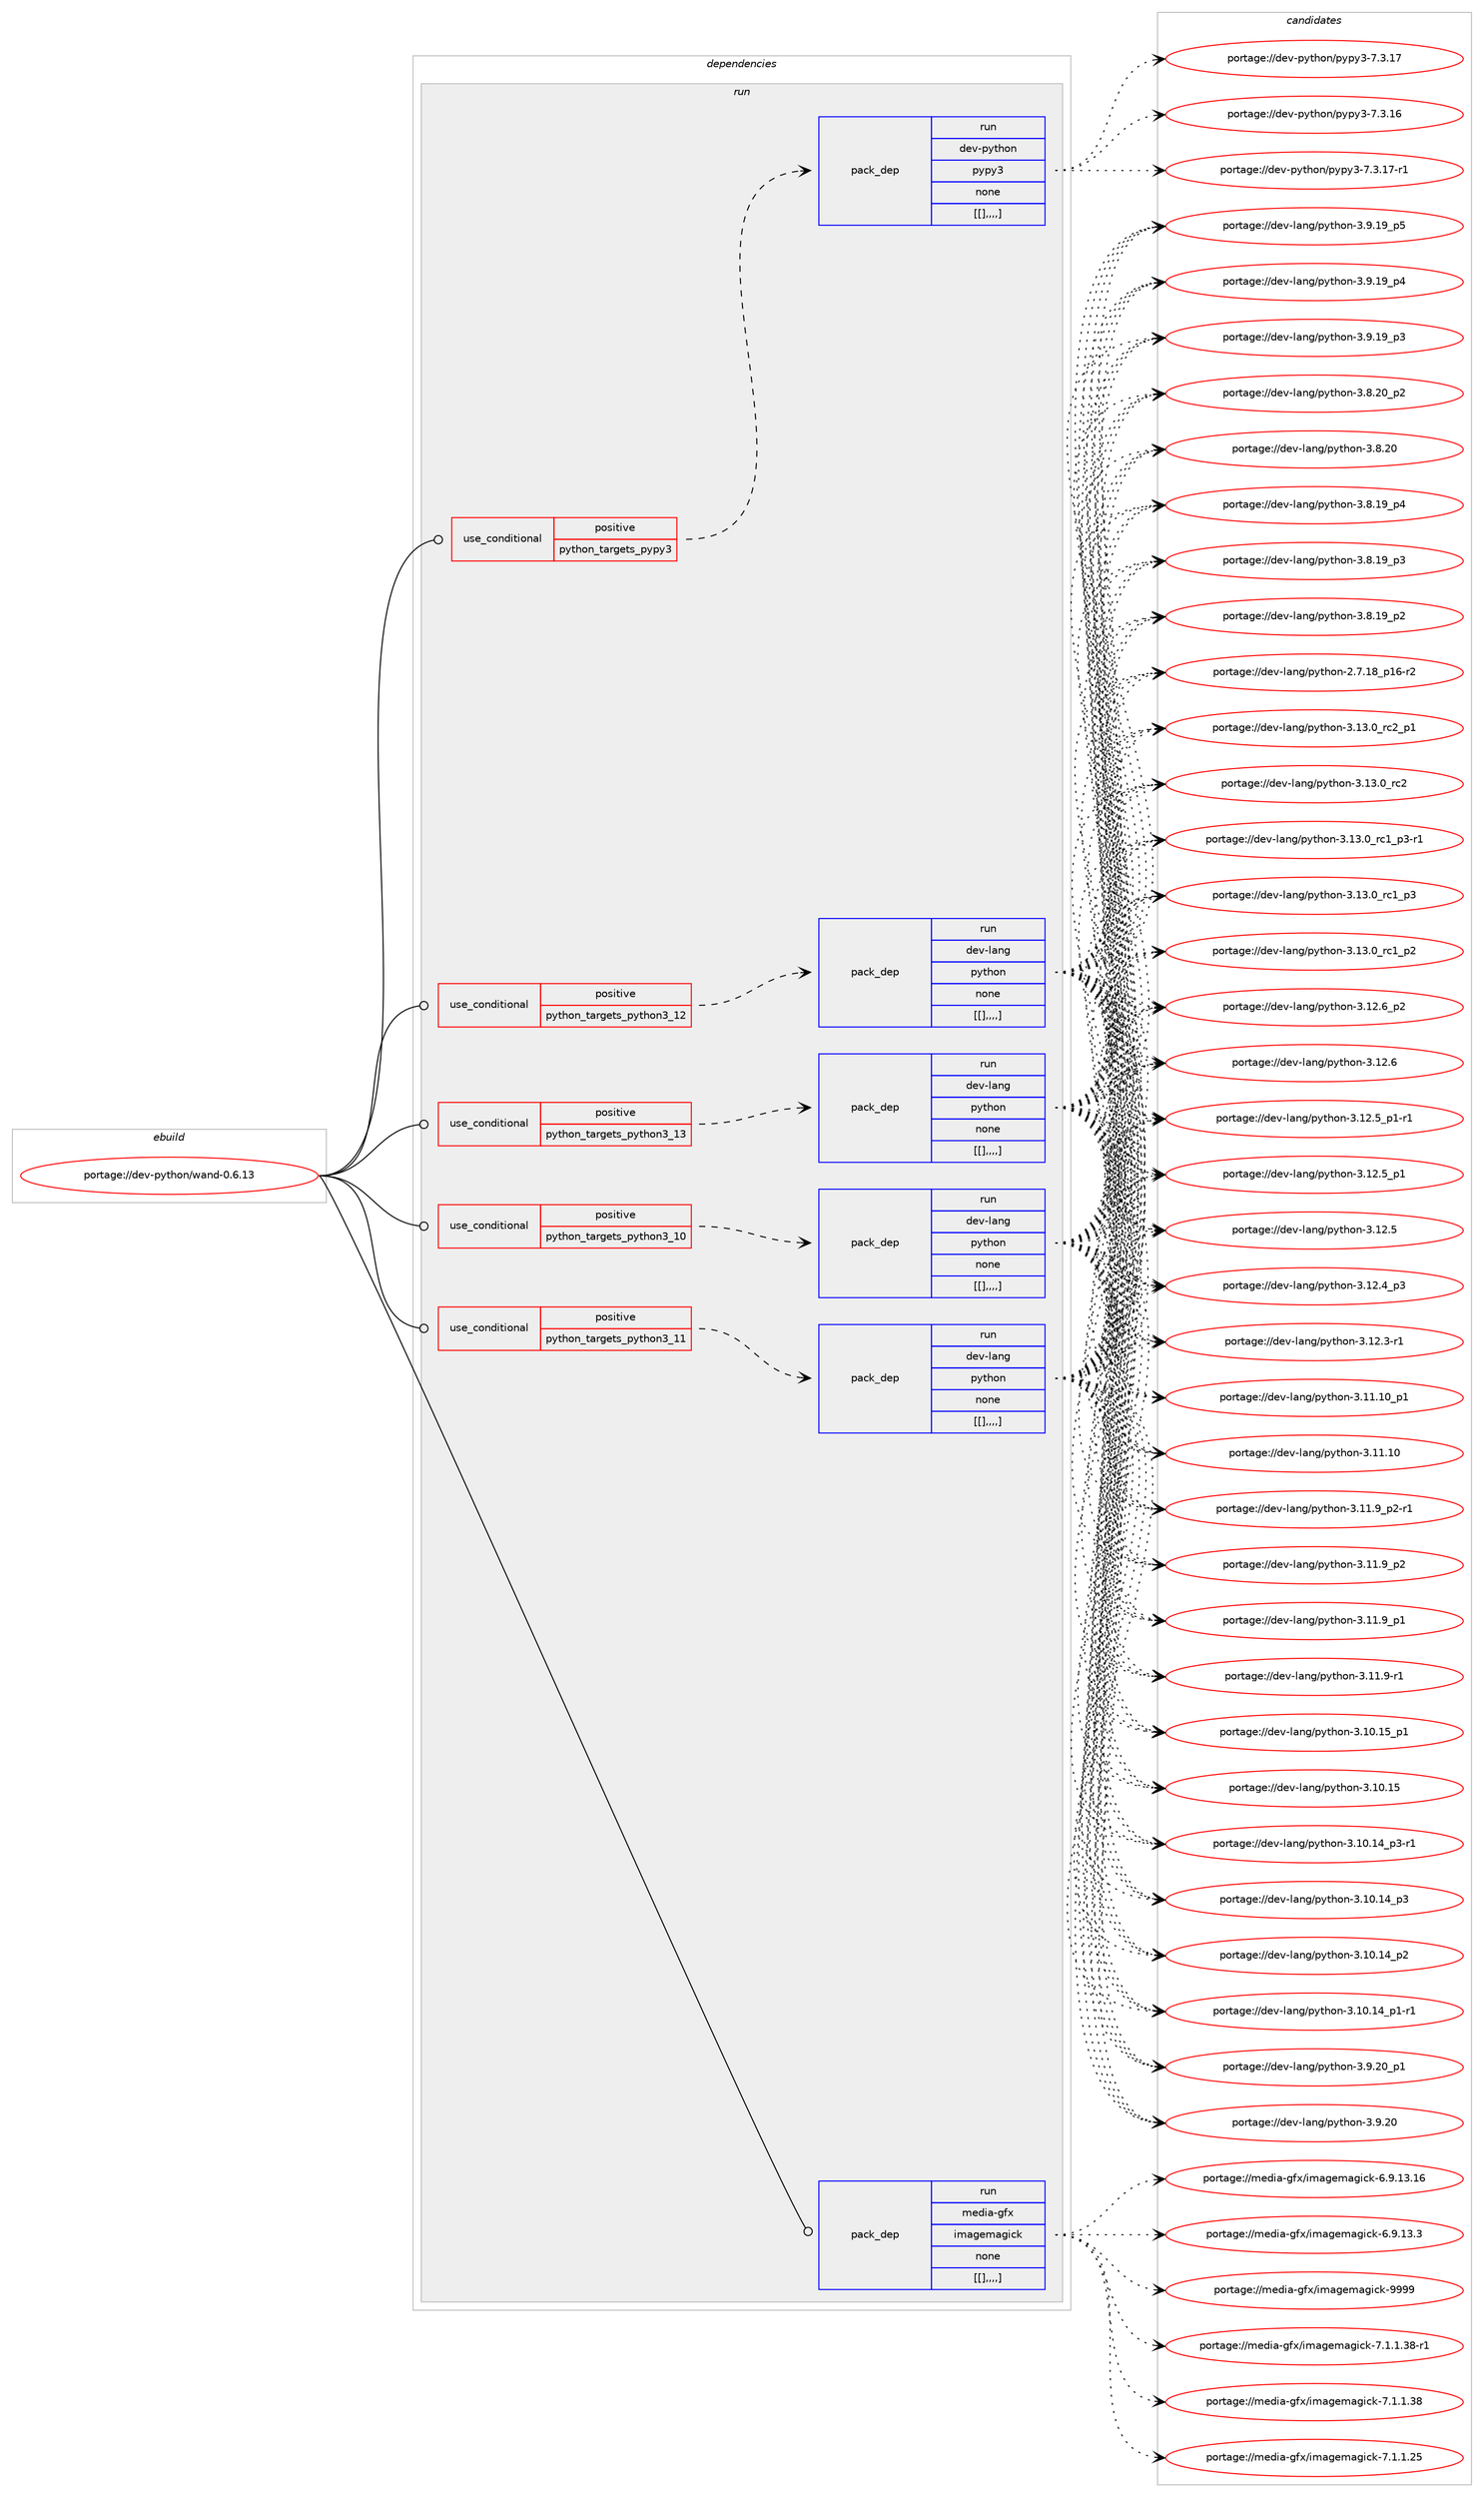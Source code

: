 digraph prolog {

# *************
# Graph options
# *************

newrank=true;
concentrate=true;
compound=true;
graph [rankdir=LR,fontname=Helvetica,fontsize=10,ranksep=1.5];#, ranksep=2.5, nodesep=0.2];
edge  [arrowhead=vee];
node  [fontname=Helvetica,fontsize=10];

# **********
# The ebuild
# **********

subgraph cluster_leftcol {
color=gray;
label=<<i>ebuild</i>>;
id [label="portage://dev-python/wand-0.6.13", color=red, width=4, href="../dev-python/wand-0.6.13.svg"];
}

# ****************
# The dependencies
# ****************

subgraph cluster_midcol {
color=gray;
label=<<i>dependencies</i>>;
subgraph cluster_compile {
fillcolor="#eeeeee";
style=filled;
label=<<i>compile</i>>;
}
subgraph cluster_compileandrun {
fillcolor="#eeeeee";
style=filled;
label=<<i>compile and run</i>>;
}
subgraph cluster_run {
fillcolor="#eeeeee";
style=filled;
label=<<i>run</i>>;
subgraph cond42840 {
dependency170573 [label=<<TABLE BORDER="0" CELLBORDER="1" CELLSPACING="0" CELLPADDING="4"><TR><TD ROWSPAN="3" CELLPADDING="10">use_conditional</TD></TR><TR><TD>positive</TD></TR><TR><TD>python_targets_pypy3</TD></TR></TABLE>>, shape=none, color=red];
subgraph pack126470 {
dependency170574 [label=<<TABLE BORDER="0" CELLBORDER="1" CELLSPACING="0" CELLPADDING="4" WIDTH="220"><TR><TD ROWSPAN="6" CELLPADDING="30">pack_dep</TD></TR><TR><TD WIDTH="110">run</TD></TR><TR><TD>dev-python</TD></TR><TR><TD>pypy3</TD></TR><TR><TD>none</TD></TR><TR><TD>[[],,,,]</TD></TR></TABLE>>, shape=none, color=blue];
}
dependency170573:e -> dependency170574:w [weight=20,style="dashed",arrowhead="vee"];
}
id:e -> dependency170573:w [weight=20,style="solid",arrowhead="odot"];
subgraph cond42841 {
dependency170575 [label=<<TABLE BORDER="0" CELLBORDER="1" CELLSPACING="0" CELLPADDING="4"><TR><TD ROWSPAN="3" CELLPADDING="10">use_conditional</TD></TR><TR><TD>positive</TD></TR><TR><TD>python_targets_python3_10</TD></TR></TABLE>>, shape=none, color=red];
subgraph pack126471 {
dependency170576 [label=<<TABLE BORDER="0" CELLBORDER="1" CELLSPACING="0" CELLPADDING="4" WIDTH="220"><TR><TD ROWSPAN="6" CELLPADDING="30">pack_dep</TD></TR><TR><TD WIDTH="110">run</TD></TR><TR><TD>dev-lang</TD></TR><TR><TD>python</TD></TR><TR><TD>none</TD></TR><TR><TD>[[],,,,]</TD></TR></TABLE>>, shape=none, color=blue];
}
dependency170575:e -> dependency170576:w [weight=20,style="dashed",arrowhead="vee"];
}
id:e -> dependency170575:w [weight=20,style="solid",arrowhead="odot"];
subgraph cond42842 {
dependency170577 [label=<<TABLE BORDER="0" CELLBORDER="1" CELLSPACING="0" CELLPADDING="4"><TR><TD ROWSPAN="3" CELLPADDING="10">use_conditional</TD></TR><TR><TD>positive</TD></TR><TR><TD>python_targets_python3_11</TD></TR></TABLE>>, shape=none, color=red];
subgraph pack126472 {
dependency170578 [label=<<TABLE BORDER="0" CELLBORDER="1" CELLSPACING="0" CELLPADDING="4" WIDTH="220"><TR><TD ROWSPAN="6" CELLPADDING="30">pack_dep</TD></TR><TR><TD WIDTH="110">run</TD></TR><TR><TD>dev-lang</TD></TR><TR><TD>python</TD></TR><TR><TD>none</TD></TR><TR><TD>[[],,,,]</TD></TR></TABLE>>, shape=none, color=blue];
}
dependency170577:e -> dependency170578:w [weight=20,style="dashed",arrowhead="vee"];
}
id:e -> dependency170577:w [weight=20,style="solid",arrowhead="odot"];
subgraph cond42843 {
dependency170579 [label=<<TABLE BORDER="0" CELLBORDER="1" CELLSPACING="0" CELLPADDING="4"><TR><TD ROWSPAN="3" CELLPADDING="10">use_conditional</TD></TR><TR><TD>positive</TD></TR><TR><TD>python_targets_python3_12</TD></TR></TABLE>>, shape=none, color=red];
subgraph pack126473 {
dependency170580 [label=<<TABLE BORDER="0" CELLBORDER="1" CELLSPACING="0" CELLPADDING="4" WIDTH="220"><TR><TD ROWSPAN="6" CELLPADDING="30">pack_dep</TD></TR><TR><TD WIDTH="110">run</TD></TR><TR><TD>dev-lang</TD></TR><TR><TD>python</TD></TR><TR><TD>none</TD></TR><TR><TD>[[],,,,]</TD></TR></TABLE>>, shape=none, color=blue];
}
dependency170579:e -> dependency170580:w [weight=20,style="dashed",arrowhead="vee"];
}
id:e -> dependency170579:w [weight=20,style="solid",arrowhead="odot"];
subgraph cond42844 {
dependency170581 [label=<<TABLE BORDER="0" CELLBORDER="1" CELLSPACING="0" CELLPADDING="4"><TR><TD ROWSPAN="3" CELLPADDING="10">use_conditional</TD></TR><TR><TD>positive</TD></TR><TR><TD>python_targets_python3_13</TD></TR></TABLE>>, shape=none, color=red];
subgraph pack126474 {
dependency170582 [label=<<TABLE BORDER="0" CELLBORDER="1" CELLSPACING="0" CELLPADDING="4" WIDTH="220"><TR><TD ROWSPAN="6" CELLPADDING="30">pack_dep</TD></TR><TR><TD WIDTH="110">run</TD></TR><TR><TD>dev-lang</TD></TR><TR><TD>python</TD></TR><TR><TD>none</TD></TR><TR><TD>[[],,,,]</TD></TR></TABLE>>, shape=none, color=blue];
}
dependency170581:e -> dependency170582:w [weight=20,style="dashed",arrowhead="vee"];
}
id:e -> dependency170581:w [weight=20,style="solid",arrowhead="odot"];
subgraph pack126475 {
dependency170583 [label=<<TABLE BORDER="0" CELLBORDER="1" CELLSPACING="0" CELLPADDING="4" WIDTH="220"><TR><TD ROWSPAN="6" CELLPADDING="30">pack_dep</TD></TR><TR><TD WIDTH="110">run</TD></TR><TR><TD>media-gfx</TD></TR><TR><TD>imagemagick</TD></TR><TR><TD>none</TD></TR><TR><TD>[[],,,,]</TD></TR></TABLE>>, shape=none, color=blue];
}
id:e -> dependency170583:w [weight=20,style="solid",arrowhead="odot"];
}
}

# **************
# The candidates
# **************

subgraph cluster_choices {
rank=same;
color=gray;
label=<<i>candidates</i>>;

subgraph choice126470 {
color=black;
nodesep=1;
choice100101118451121211161041111104711212111212151455546514649554511449 [label="portage://dev-python/pypy3-7.3.17-r1", color=red, width=4,href="../dev-python/pypy3-7.3.17-r1.svg"];
choice10010111845112121116104111110471121211121215145554651464955 [label="portage://dev-python/pypy3-7.3.17", color=red, width=4,href="../dev-python/pypy3-7.3.17.svg"];
choice10010111845112121116104111110471121211121215145554651464954 [label="portage://dev-python/pypy3-7.3.16", color=red, width=4,href="../dev-python/pypy3-7.3.16.svg"];
dependency170574:e -> choice100101118451121211161041111104711212111212151455546514649554511449:w [style=dotted,weight="100"];
dependency170574:e -> choice10010111845112121116104111110471121211121215145554651464955:w [style=dotted,weight="100"];
dependency170574:e -> choice10010111845112121116104111110471121211121215145554651464954:w [style=dotted,weight="100"];
}
subgraph choice126471 {
color=black;
nodesep=1;
choice100101118451089711010347112121116104111110455146495146489511499509511249 [label="portage://dev-lang/python-3.13.0_rc2_p1", color=red, width=4,href="../dev-lang/python-3.13.0_rc2_p1.svg"];
choice10010111845108971101034711212111610411111045514649514648951149950 [label="portage://dev-lang/python-3.13.0_rc2", color=red, width=4,href="../dev-lang/python-3.13.0_rc2.svg"];
choice1001011184510897110103471121211161041111104551464951464895114994995112514511449 [label="portage://dev-lang/python-3.13.0_rc1_p3-r1", color=red, width=4,href="../dev-lang/python-3.13.0_rc1_p3-r1.svg"];
choice100101118451089711010347112121116104111110455146495146489511499499511251 [label="portage://dev-lang/python-3.13.0_rc1_p3", color=red, width=4,href="../dev-lang/python-3.13.0_rc1_p3.svg"];
choice100101118451089711010347112121116104111110455146495146489511499499511250 [label="portage://dev-lang/python-3.13.0_rc1_p2", color=red, width=4,href="../dev-lang/python-3.13.0_rc1_p2.svg"];
choice100101118451089711010347112121116104111110455146495046549511250 [label="portage://dev-lang/python-3.12.6_p2", color=red, width=4,href="../dev-lang/python-3.12.6_p2.svg"];
choice10010111845108971101034711212111610411111045514649504654 [label="portage://dev-lang/python-3.12.6", color=red, width=4,href="../dev-lang/python-3.12.6.svg"];
choice1001011184510897110103471121211161041111104551464950465395112494511449 [label="portage://dev-lang/python-3.12.5_p1-r1", color=red, width=4,href="../dev-lang/python-3.12.5_p1-r1.svg"];
choice100101118451089711010347112121116104111110455146495046539511249 [label="portage://dev-lang/python-3.12.5_p1", color=red, width=4,href="../dev-lang/python-3.12.5_p1.svg"];
choice10010111845108971101034711212111610411111045514649504653 [label="portage://dev-lang/python-3.12.5", color=red, width=4,href="../dev-lang/python-3.12.5.svg"];
choice100101118451089711010347112121116104111110455146495046529511251 [label="portage://dev-lang/python-3.12.4_p3", color=red, width=4,href="../dev-lang/python-3.12.4_p3.svg"];
choice100101118451089711010347112121116104111110455146495046514511449 [label="portage://dev-lang/python-3.12.3-r1", color=red, width=4,href="../dev-lang/python-3.12.3-r1.svg"];
choice10010111845108971101034711212111610411111045514649494649489511249 [label="portage://dev-lang/python-3.11.10_p1", color=red, width=4,href="../dev-lang/python-3.11.10_p1.svg"];
choice1001011184510897110103471121211161041111104551464949464948 [label="portage://dev-lang/python-3.11.10", color=red, width=4,href="../dev-lang/python-3.11.10.svg"];
choice1001011184510897110103471121211161041111104551464949465795112504511449 [label="portage://dev-lang/python-3.11.9_p2-r1", color=red, width=4,href="../dev-lang/python-3.11.9_p2-r1.svg"];
choice100101118451089711010347112121116104111110455146494946579511250 [label="portage://dev-lang/python-3.11.9_p2", color=red, width=4,href="../dev-lang/python-3.11.9_p2.svg"];
choice100101118451089711010347112121116104111110455146494946579511249 [label="portage://dev-lang/python-3.11.9_p1", color=red, width=4,href="../dev-lang/python-3.11.9_p1.svg"];
choice100101118451089711010347112121116104111110455146494946574511449 [label="portage://dev-lang/python-3.11.9-r1", color=red, width=4,href="../dev-lang/python-3.11.9-r1.svg"];
choice10010111845108971101034711212111610411111045514649484649539511249 [label="portage://dev-lang/python-3.10.15_p1", color=red, width=4,href="../dev-lang/python-3.10.15_p1.svg"];
choice1001011184510897110103471121211161041111104551464948464953 [label="portage://dev-lang/python-3.10.15", color=red, width=4,href="../dev-lang/python-3.10.15.svg"];
choice100101118451089711010347112121116104111110455146494846495295112514511449 [label="portage://dev-lang/python-3.10.14_p3-r1", color=red, width=4,href="../dev-lang/python-3.10.14_p3-r1.svg"];
choice10010111845108971101034711212111610411111045514649484649529511251 [label="portage://dev-lang/python-3.10.14_p3", color=red, width=4,href="../dev-lang/python-3.10.14_p3.svg"];
choice10010111845108971101034711212111610411111045514649484649529511250 [label="portage://dev-lang/python-3.10.14_p2", color=red, width=4,href="../dev-lang/python-3.10.14_p2.svg"];
choice100101118451089711010347112121116104111110455146494846495295112494511449 [label="portage://dev-lang/python-3.10.14_p1-r1", color=red, width=4,href="../dev-lang/python-3.10.14_p1-r1.svg"];
choice100101118451089711010347112121116104111110455146574650489511249 [label="portage://dev-lang/python-3.9.20_p1", color=red, width=4,href="../dev-lang/python-3.9.20_p1.svg"];
choice10010111845108971101034711212111610411111045514657465048 [label="portage://dev-lang/python-3.9.20", color=red, width=4,href="../dev-lang/python-3.9.20.svg"];
choice100101118451089711010347112121116104111110455146574649579511253 [label="portage://dev-lang/python-3.9.19_p5", color=red, width=4,href="../dev-lang/python-3.9.19_p5.svg"];
choice100101118451089711010347112121116104111110455146574649579511252 [label="portage://dev-lang/python-3.9.19_p4", color=red, width=4,href="../dev-lang/python-3.9.19_p4.svg"];
choice100101118451089711010347112121116104111110455146574649579511251 [label="portage://dev-lang/python-3.9.19_p3", color=red, width=4,href="../dev-lang/python-3.9.19_p3.svg"];
choice100101118451089711010347112121116104111110455146564650489511250 [label="portage://dev-lang/python-3.8.20_p2", color=red, width=4,href="../dev-lang/python-3.8.20_p2.svg"];
choice10010111845108971101034711212111610411111045514656465048 [label="portage://dev-lang/python-3.8.20", color=red, width=4,href="../dev-lang/python-3.8.20.svg"];
choice100101118451089711010347112121116104111110455146564649579511252 [label="portage://dev-lang/python-3.8.19_p4", color=red, width=4,href="../dev-lang/python-3.8.19_p4.svg"];
choice100101118451089711010347112121116104111110455146564649579511251 [label="portage://dev-lang/python-3.8.19_p3", color=red, width=4,href="../dev-lang/python-3.8.19_p3.svg"];
choice100101118451089711010347112121116104111110455146564649579511250 [label="portage://dev-lang/python-3.8.19_p2", color=red, width=4,href="../dev-lang/python-3.8.19_p2.svg"];
choice100101118451089711010347112121116104111110455046554649569511249544511450 [label="portage://dev-lang/python-2.7.18_p16-r2", color=red, width=4,href="../dev-lang/python-2.7.18_p16-r2.svg"];
dependency170576:e -> choice100101118451089711010347112121116104111110455146495146489511499509511249:w [style=dotted,weight="100"];
dependency170576:e -> choice10010111845108971101034711212111610411111045514649514648951149950:w [style=dotted,weight="100"];
dependency170576:e -> choice1001011184510897110103471121211161041111104551464951464895114994995112514511449:w [style=dotted,weight="100"];
dependency170576:e -> choice100101118451089711010347112121116104111110455146495146489511499499511251:w [style=dotted,weight="100"];
dependency170576:e -> choice100101118451089711010347112121116104111110455146495146489511499499511250:w [style=dotted,weight="100"];
dependency170576:e -> choice100101118451089711010347112121116104111110455146495046549511250:w [style=dotted,weight="100"];
dependency170576:e -> choice10010111845108971101034711212111610411111045514649504654:w [style=dotted,weight="100"];
dependency170576:e -> choice1001011184510897110103471121211161041111104551464950465395112494511449:w [style=dotted,weight="100"];
dependency170576:e -> choice100101118451089711010347112121116104111110455146495046539511249:w [style=dotted,weight="100"];
dependency170576:e -> choice10010111845108971101034711212111610411111045514649504653:w [style=dotted,weight="100"];
dependency170576:e -> choice100101118451089711010347112121116104111110455146495046529511251:w [style=dotted,weight="100"];
dependency170576:e -> choice100101118451089711010347112121116104111110455146495046514511449:w [style=dotted,weight="100"];
dependency170576:e -> choice10010111845108971101034711212111610411111045514649494649489511249:w [style=dotted,weight="100"];
dependency170576:e -> choice1001011184510897110103471121211161041111104551464949464948:w [style=dotted,weight="100"];
dependency170576:e -> choice1001011184510897110103471121211161041111104551464949465795112504511449:w [style=dotted,weight="100"];
dependency170576:e -> choice100101118451089711010347112121116104111110455146494946579511250:w [style=dotted,weight="100"];
dependency170576:e -> choice100101118451089711010347112121116104111110455146494946579511249:w [style=dotted,weight="100"];
dependency170576:e -> choice100101118451089711010347112121116104111110455146494946574511449:w [style=dotted,weight="100"];
dependency170576:e -> choice10010111845108971101034711212111610411111045514649484649539511249:w [style=dotted,weight="100"];
dependency170576:e -> choice1001011184510897110103471121211161041111104551464948464953:w [style=dotted,weight="100"];
dependency170576:e -> choice100101118451089711010347112121116104111110455146494846495295112514511449:w [style=dotted,weight="100"];
dependency170576:e -> choice10010111845108971101034711212111610411111045514649484649529511251:w [style=dotted,weight="100"];
dependency170576:e -> choice10010111845108971101034711212111610411111045514649484649529511250:w [style=dotted,weight="100"];
dependency170576:e -> choice100101118451089711010347112121116104111110455146494846495295112494511449:w [style=dotted,weight="100"];
dependency170576:e -> choice100101118451089711010347112121116104111110455146574650489511249:w [style=dotted,weight="100"];
dependency170576:e -> choice10010111845108971101034711212111610411111045514657465048:w [style=dotted,weight="100"];
dependency170576:e -> choice100101118451089711010347112121116104111110455146574649579511253:w [style=dotted,weight="100"];
dependency170576:e -> choice100101118451089711010347112121116104111110455146574649579511252:w [style=dotted,weight="100"];
dependency170576:e -> choice100101118451089711010347112121116104111110455146574649579511251:w [style=dotted,weight="100"];
dependency170576:e -> choice100101118451089711010347112121116104111110455146564650489511250:w [style=dotted,weight="100"];
dependency170576:e -> choice10010111845108971101034711212111610411111045514656465048:w [style=dotted,weight="100"];
dependency170576:e -> choice100101118451089711010347112121116104111110455146564649579511252:w [style=dotted,weight="100"];
dependency170576:e -> choice100101118451089711010347112121116104111110455146564649579511251:w [style=dotted,weight="100"];
dependency170576:e -> choice100101118451089711010347112121116104111110455146564649579511250:w [style=dotted,weight="100"];
dependency170576:e -> choice100101118451089711010347112121116104111110455046554649569511249544511450:w [style=dotted,weight="100"];
}
subgraph choice126472 {
color=black;
nodesep=1;
choice100101118451089711010347112121116104111110455146495146489511499509511249 [label="portage://dev-lang/python-3.13.0_rc2_p1", color=red, width=4,href="../dev-lang/python-3.13.0_rc2_p1.svg"];
choice10010111845108971101034711212111610411111045514649514648951149950 [label="portage://dev-lang/python-3.13.0_rc2", color=red, width=4,href="../dev-lang/python-3.13.0_rc2.svg"];
choice1001011184510897110103471121211161041111104551464951464895114994995112514511449 [label="portage://dev-lang/python-3.13.0_rc1_p3-r1", color=red, width=4,href="../dev-lang/python-3.13.0_rc1_p3-r1.svg"];
choice100101118451089711010347112121116104111110455146495146489511499499511251 [label="portage://dev-lang/python-3.13.0_rc1_p3", color=red, width=4,href="../dev-lang/python-3.13.0_rc1_p3.svg"];
choice100101118451089711010347112121116104111110455146495146489511499499511250 [label="portage://dev-lang/python-3.13.0_rc1_p2", color=red, width=4,href="../dev-lang/python-3.13.0_rc1_p2.svg"];
choice100101118451089711010347112121116104111110455146495046549511250 [label="portage://dev-lang/python-3.12.6_p2", color=red, width=4,href="../dev-lang/python-3.12.6_p2.svg"];
choice10010111845108971101034711212111610411111045514649504654 [label="portage://dev-lang/python-3.12.6", color=red, width=4,href="../dev-lang/python-3.12.6.svg"];
choice1001011184510897110103471121211161041111104551464950465395112494511449 [label="portage://dev-lang/python-3.12.5_p1-r1", color=red, width=4,href="../dev-lang/python-3.12.5_p1-r1.svg"];
choice100101118451089711010347112121116104111110455146495046539511249 [label="portage://dev-lang/python-3.12.5_p1", color=red, width=4,href="../dev-lang/python-3.12.5_p1.svg"];
choice10010111845108971101034711212111610411111045514649504653 [label="portage://dev-lang/python-3.12.5", color=red, width=4,href="../dev-lang/python-3.12.5.svg"];
choice100101118451089711010347112121116104111110455146495046529511251 [label="portage://dev-lang/python-3.12.4_p3", color=red, width=4,href="../dev-lang/python-3.12.4_p3.svg"];
choice100101118451089711010347112121116104111110455146495046514511449 [label="portage://dev-lang/python-3.12.3-r1", color=red, width=4,href="../dev-lang/python-3.12.3-r1.svg"];
choice10010111845108971101034711212111610411111045514649494649489511249 [label="portage://dev-lang/python-3.11.10_p1", color=red, width=4,href="../dev-lang/python-3.11.10_p1.svg"];
choice1001011184510897110103471121211161041111104551464949464948 [label="portage://dev-lang/python-3.11.10", color=red, width=4,href="../dev-lang/python-3.11.10.svg"];
choice1001011184510897110103471121211161041111104551464949465795112504511449 [label="portage://dev-lang/python-3.11.9_p2-r1", color=red, width=4,href="../dev-lang/python-3.11.9_p2-r1.svg"];
choice100101118451089711010347112121116104111110455146494946579511250 [label="portage://dev-lang/python-3.11.9_p2", color=red, width=4,href="../dev-lang/python-3.11.9_p2.svg"];
choice100101118451089711010347112121116104111110455146494946579511249 [label="portage://dev-lang/python-3.11.9_p1", color=red, width=4,href="../dev-lang/python-3.11.9_p1.svg"];
choice100101118451089711010347112121116104111110455146494946574511449 [label="portage://dev-lang/python-3.11.9-r1", color=red, width=4,href="../dev-lang/python-3.11.9-r1.svg"];
choice10010111845108971101034711212111610411111045514649484649539511249 [label="portage://dev-lang/python-3.10.15_p1", color=red, width=4,href="../dev-lang/python-3.10.15_p1.svg"];
choice1001011184510897110103471121211161041111104551464948464953 [label="portage://dev-lang/python-3.10.15", color=red, width=4,href="../dev-lang/python-3.10.15.svg"];
choice100101118451089711010347112121116104111110455146494846495295112514511449 [label="portage://dev-lang/python-3.10.14_p3-r1", color=red, width=4,href="../dev-lang/python-3.10.14_p3-r1.svg"];
choice10010111845108971101034711212111610411111045514649484649529511251 [label="portage://dev-lang/python-3.10.14_p3", color=red, width=4,href="../dev-lang/python-3.10.14_p3.svg"];
choice10010111845108971101034711212111610411111045514649484649529511250 [label="portage://dev-lang/python-3.10.14_p2", color=red, width=4,href="../dev-lang/python-3.10.14_p2.svg"];
choice100101118451089711010347112121116104111110455146494846495295112494511449 [label="portage://dev-lang/python-3.10.14_p1-r1", color=red, width=4,href="../dev-lang/python-3.10.14_p1-r1.svg"];
choice100101118451089711010347112121116104111110455146574650489511249 [label="portage://dev-lang/python-3.9.20_p1", color=red, width=4,href="../dev-lang/python-3.9.20_p1.svg"];
choice10010111845108971101034711212111610411111045514657465048 [label="portage://dev-lang/python-3.9.20", color=red, width=4,href="../dev-lang/python-3.9.20.svg"];
choice100101118451089711010347112121116104111110455146574649579511253 [label="portage://dev-lang/python-3.9.19_p5", color=red, width=4,href="../dev-lang/python-3.9.19_p5.svg"];
choice100101118451089711010347112121116104111110455146574649579511252 [label="portage://dev-lang/python-3.9.19_p4", color=red, width=4,href="../dev-lang/python-3.9.19_p4.svg"];
choice100101118451089711010347112121116104111110455146574649579511251 [label="portage://dev-lang/python-3.9.19_p3", color=red, width=4,href="../dev-lang/python-3.9.19_p3.svg"];
choice100101118451089711010347112121116104111110455146564650489511250 [label="portage://dev-lang/python-3.8.20_p2", color=red, width=4,href="../dev-lang/python-3.8.20_p2.svg"];
choice10010111845108971101034711212111610411111045514656465048 [label="portage://dev-lang/python-3.8.20", color=red, width=4,href="../dev-lang/python-3.8.20.svg"];
choice100101118451089711010347112121116104111110455146564649579511252 [label="portage://dev-lang/python-3.8.19_p4", color=red, width=4,href="../dev-lang/python-3.8.19_p4.svg"];
choice100101118451089711010347112121116104111110455146564649579511251 [label="portage://dev-lang/python-3.8.19_p3", color=red, width=4,href="../dev-lang/python-3.8.19_p3.svg"];
choice100101118451089711010347112121116104111110455146564649579511250 [label="portage://dev-lang/python-3.8.19_p2", color=red, width=4,href="../dev-lang/python-3.8.19_p2.svg"];
choice100101118451089711010347112121116104111110455046554649569511249544511450 [label="portage://dev-lang/python-2.7.18_p16-r2", color=red, width=4,href="../dev-lang/python-2.7.18_p16-r2.svg"];
dependency170578:e -> choice100101118451089711010347112121116104111110455146495146489511499509511249:w [style=dotted,weight="100"];
dependency170578:e -> choice10010111845108971101034711212111610411111045514649514648951149950:w [style=dotted,weight="100"];
dependency170578:e -> choice1001011184510897110103471121211161041111104551464951464895114994995112514511449:w [style=dotted,weight="100"];
dependency170578:e -> choice100101118451089711010347112121116104111110455146495146489511499499511251:w [style=dotted,weight="100"];
dependency170578:e -> choice100101118451089711010347112121116104111110455146495146489511499499511250:w [style=dotted,weight="100"];
dependency170578:e -> choice100101118451089711010347112121116104111110455146495046549511250:w [style=dotted,weight="100"];
dependency170578:e -> choice10010111845108971101034711212111610411111045514649504654:w [style=dotted,weight="100"];
dependency170578:e -> choice1001011184510897110103471121211161041111104551464950465395112494511449:w [style=dotted,weight="100"];
dependency170578:e -> choice100101118451089711010347112121116104111110455146495046539511249:w [style=dotted,weight="100"];
dependency170578:e -> choice10010111845108971101034711212111610411111045514649504653:w [style=dotted,weight="100"];
dependency170578:e -> choice100101118451089711010347112121116104111110455146495046529511251:w [style=dotted,weight="100"];
dependency170578:e -> choice100101118451089711010347112121116104111110455146495046514511449:w [style=dotted,weight="100"];
dependency170578:e -> choice10010111845108971101034711212111610411111045514649494649489511249:w [style=dotted,weight="100"];
dependency170578:e -> choice1001011184510897110103471121211161041111104551464949464948:w [style=dotted,weight="100"];
dependency170578:e -> choice1001011184510897110103471121211161041111104551464949465795112504511449:w [style=dotted,weight="100"];
dependency170578:e -> choice100101118451089711010347112121116104111110455146494946579511250:w [style=dotted,weight="100"];
dependency170578:e -> choice100101118451089711010347112121116104111110455146494946579511249:w [style=dotted,weight="100"];
dependency170578:e -> choice100101118451089711010347112121116104111110455146494946574511449:w [style=dotted,weight="100"];
dependency170578:e -> choice10010111845108971101034711212111610411111045514649484649539511249:w [style=dotted,weight="100"];
dependency170578:e -> choice1001011184510897110103471121211161041111104551464948464953:w [style=dotted,weight="100"];
dependency170578:e -> choice100101118451089711010347112121116104111110455146494846495295112514511449:w [style=dotted,weight="100"];
dependency170578:e -> choice10010111845108971101034711212111610411111045514649484649529511251:w [style=dotted,weight="100"];
dependency170578:e -> choice10010111845108971101034711212111610411111045514649484649529511250:w [style=dotted,weight="100"];
dependency170578:e -> choice100101118451089711010347112121116104111110455146494846495295112494511449:w [style=dotted,weight="100"];
dependency170578:e -> choice100101118451089711010347112121116104111110455146574650489511249:w [style=dotted,weight="100"];
dependency170578:e -> choice10010111845108971101034711212111610411111045514657465048:w [style=dotted,weight="100"];
dependency170578:e -> choice100101118451089711010347112121116104111110455146574649579511253:w [style=dotted,weight="100"];
dependency170578:e -> choice100101118451089711010347112121116104111110455146574649579511252:w [style=dotted,weight="100"];
dependency170578:e -> choice100101118451089711010347112121116104111110455146574649579511251:w [style=dotted,weight="100"];
dependency170578:e -> choice100101118451089711010347112121116104111110455146564650489511250:w [style=dotted,weight="100"];
dependency170578:e -> choice10010111845108971101034711212111610411111045514656465048:w [style=dotted,weight="100"];
dependency170578:e -> choice100101118451089711010347112121116104111110455146564649579511252:w [style=dotted,weight="100"];
dependency170578:e -> choice100101118451089711010347112121116104111110455146564649579511251:w [style=dotted,weight="100"];
dependency170578:e -> choice100101118451089711010347112121116104111110455146564649579511250:w [style=dotted,weight="100"];
dependency170578:e -> choice100101118451089711010347112121116104111110455046554649569511249544511450:w [style=dotted,weight="100"];
}
subgraph choice126473 {
color=black;
nodesep=1;
choice100101118451089711010347112121116104111110455146495146489511499509511249 [label="portage://dev-lang/python-3.13.0_rc2_p1", color=red, width=4,href="../dev-lang/python-3.13.0_rc2_p1.svg"];
choice10010111845108971101034711212111610411111045514649514648951149950 [label="portage://dev-lang/python-3.13.0_rc2", color=red, width=4,href="../dev-lang/python-3.13.0_rc2.svg"];
choice1001011184510897110103471121211161041111104551464951464895114994995112514511449 [label="portage://dev-lang/python-3.13.0_rc1_p3-r1", color=red, width=4,href="../dev-lang/python-3.13.0_rc1_p3-r1.svg"];
choice100101118451089711010347112121116104111110455146495146489511499499511251 [label="portage://dev-lang/python-3.13.0_rc1_p3", color=red, width=4,href="../dev-lang/python-3.13.0_rc1_p3.svg"];
choice100101118451089711010347112121116104111110455146495146489511499499511250 [label="portage://dev-lang/python-3.13.0_rc1_p2", color=red, width=4,href="../dev-lang/python-3.13.0_rc1_p2.svg"];
choice100101118451089711010347112121116104111110455146495046549511250 [label="portage://dev-lang/python-3.12.6_p2", color=red, width=4,href="../dev-lang/python-3.12.6_p2.svg"];
choice10010111845108971101034711212111610411111045514649504654 [label="portage://dev-lang/python-3.12.6", color=red, width=4,href="../dev-lang/python-3.12.6.svg"];
choice1001011184510897110103471121211161041111104551464950465395112494511449 [label="portage://dev-lang/python-3.12.5_p1-r1", color=red, width=4,href="../dev-lang/python-3.12.5_p1-r1.svg"];
choice100101118451089711010347112121116104111110455146495046539511249 [label="portage://dev-lang/python-3.12.5_p1", color=red, width=4,href="../dev-lang/python-3.12.5_p1.svg"];
choice10010111845108971101034711212111610411111045514649504653 [label="portage://dev-lang/python-3.12.5", color=red, width=4,href="../dev-lang/python-3.12.5.svg"];
choice100101118451089711010347112121116104111110455146495046529511251 [label="portage://dev-lang/python-3.12.4_p3", color=red, width=4,href="../dev-lang/python-3.12.4_p3.svg"];
choice100101118451089711010347112121116104111110455146495046514511449 [label="portage://dev-lang/python-3.12.3-r1", color=red, width=4,href="../dev-lang/python-3.12.3-r1.svg"];
choice10010111845108971101034711212111610411111045514649494649489511249 [label="portage://dev-lang/python-3.11.10_p1", color=red, width=4,href="../dev-lang/python-3.11.10_p1.svg"];
choice1001011184510897110103471121211161041111104551464949464948 [label="portage://dev-lang/python-3.11.10", color=red, width=4,href="../dev-lang/python-3.11.10.svg"];
choice1001011184510897110103471121211161041111104551464949465795112504511449 [label="portage://dev-lang/python-3.11.9_p2-r1", color=red, width=4,href="../dev-lang/python-3.11.9_p2-r1.svg"];
choice100101118451089711010347112121116104111110455146494946579511250 [label="portage://dev-lang/python-3.11.9_p2", color=red, width=4,href="../dev-lang/python-3.11.9_p2.svg"];
choice100101118451089711010347112121116104111110455146494946579511249 [label="portage://dev-lang/python-3.11.9_p1", color=red, width=4,href="../dev-lang/python-3.11.9_p1.svg"];
choice100101118451089711010347112121116104111110455146494946574511449 [label="portage://dev-lang/python-3.11.9-r1", color=red, width=4,href="../dev-lang/python-3.11.9-r1.svg"];
choice10010111845108971101034711212111610411111045514649484649539511249 [label="portage://dev-lang/python-3.10.15_p1", color=red, width=4,href="../dev-lang/python-3.10.15_p1.svg"];
choice1001011184510897110103471121211161041111104551464948464953 [label="portage://dev-lang/python-3.10.15", color=red, width=4,href="../dev-lang/python-3.10.15.svg"];
choice100101118451089711010347112121116104111110455146494846495295112514511449 [label="portage://dev-lang/python-3.10.14_p3-r1", color=red, width=4,href="../dev-lang/python-3.10.14_p3-r1.svg"];
choice10010111845108971101034711212111610411111045514649484649529511251 [label="portage://dev-lang/python-3.10.14_p3", color=red, width=4,href="../dev-lang/python-3.10.14_p3.svg"];
choice10010111845108971101034711212111610411111045514649484649529511250 [label="portage://dev-lang/python-3.10.14_p2", color=red, width=4,href="../dev-lang/python-3.10.14_p2.svg"];
choice100101118451089711010347112121116104111110455146494846495295112494511449 [label="portage://dev-lang/python-3.10.14_p1-r1", color=red, width=4,href="../dev-lang/python-3.10.14_p1-r1.svg"];
choice100101118451089711010347112121116104111110455146574650489511249 [label="portage://dev-lang/python-3.9.20_p1", color=red, width=4,href="../dev-lang/python-3.9.20_p1.svg"];
choice10010111845108971101034711212111610411111045514657465048 [label="portage://dev-lang/python-3.9.20", color=red, width=4,href="../dev-lang/python-3.9.20.svg"];
choice100101118451089711010347112121116104111110455146574649579511253 [label="portage://dev-lang/python-3.9.19_p5", color=red, width=4,href="../dev-lang/python-3.9.19_p5.svg"];
choice100101118451089711010347112121116104111110455146574649579511252 [label="portage://dev-lang/python-3.9.19_p4", color=red, width=4,href="../dev-lang/python-3.9.19_p4.svg"];
choice100101118451089711010347112121116104111110455146574649579511251 [label="portage://dev-lang/python-3.9.19_p3", color=red, width=4,href="../dev-lang/python-3.9.19_p3.svg"];
choice100101118451089711010347112121116104111110455146564650489511250 [label="portage://dev-lang/python-3.8.20_p2", color=red, width=4,href="../dev-lang/python-3.8.20_p2.svg"];
choice10010111845108971101034711212111610411111045514656465048 [label="portage://dev-lang/python-3.8.20", color=red, width=4,href="../dev-lang/python-3.8.20.svg"];
choice100101118451089711010347112121116104111110455146564649579511252 [label="portage://dev-lang/python-3.8.19_p4", color=red, width=4,href="../dev-lang/python-3.8.19_p4.svg"];
choice100101118451089711010347112121116104111110455146564649579511251 [label="portage://dev-lang/python-3.8.19_p3", color=red, width=4,href="../dev-lang/python-3.8.19_p3.svg"];
choice100101118451089711010347112121116104111110455146564649579511250 [label="portage://dev-lang/python-3.8.19_p2", color=red, width=4,href="../dev-lang/python-3.8.19_p2.svg"];
choice100101118451089711010347112121116104111110455046554649569511249544511450 [label="portage://dev-lang/python-2.7.18_p16-r2", color=red, width=4,href="../dev-lang/python-2.7.18_p16-r2.svg"];
dependency170580:e -> choice100101118451089711010347112121116104111110455146495146489511499509511249:w [style=dotted,weight="100"];
dependency170580:e -> choice10010111845108971101034711212111610411111045514649514648951149950:w [style=dotted,weight="100"];
dependency170580:e -> choice1001011184510897110103471121211161041111104551464951464895114994995112514511449:w [style=dotted,weight="100"];
dependency170580:e -> choice100101118451089711010347112121116104111110455146495146489511499499511251:w [style=dotted,weight="100"];
dependency170580:e -> choice100101118451089711010347112121116104111110455146495146489511499499511250:w [style=dotted,weight="100"];
dependency170580:e -> choice100101118451089711010347112121116104111110455146495046549511250:w [style=dotted,weight="100"];
dependency170580:e -> choice10010111845108971101034711212111610411111045514649504654:w [style=dotted,weight="100"];
dependency170580:e -> choice1001011184510897110103471121211161041111104551464950465395112494511449:w [style=dotted,weight="100"];
dependency170580:e -> choice100101118451089711010347112121116104111110455146495046539511249:w [style=dotted,weight="100"];
dependency170580:e -> choice10010111845108971101034711212111610411111045514649504653:w [style=dotted,weight="100"];
dependency170580:e -> choice100101118451089711010347112121116104111110455146495046529511251:w [style=dotted,weight="100"];
dependency170580:e -> choice100101118451089711010347112121116104111110455146495046514511449:w [style=dotted,weight="100"];
dependency170580:e -> choice10010111845108971101034711212111610411111045514649494649489511249:w [style=dotted,weight="100"];
dependency170580:e -> choice1001011184510897110103471121211161041111104551464949464948:w [style=dotted,weight="100"];
dependency170580:e -> choice1001011184510897110103471121211161041111104551464949465795112504511449:w [style=dotted,weight="100"];
dependency170580:e -> choice100101118451089711010347112121116104111110455146494946579511250:w [style=dotted,weight="100"];
dependency170580:e -> choice100101118451089711010347112121116104111110455146494946579511249:w [style=dotted,weight="100"];
dependency170580:e -> choice100101118451089711010347112121116104111110455146494946574511449:w [style=dotted,weight="100"];
dependency170580:e -> choice10010111845108971101034711212111610411111045514649484649539511249:w [style=dotted,weight="100"];
dependency170580:e -> choice1001011184510897110103471121211161041111104551464948464953:w [style=dotted,weight="100"];
dependency170580:e -> choice100101118451089711010347112121116104111110455146494846495295112514511449:w [style=dotted,weight="100"];
dependency170580:e -> choice10010111845108971101034711212111610411111045514649484649529511251:w [style=dotted,weight="100"];
dependency170580:e -> choice10010111845108971101034711212111610411111045514649484649529511250:w [style=dotted,weight="100"];
dependency170580:e -> choice100101118451089711010347112121116104111110455146494846495295112494511449:w [style=dotted,weight="100"];
dependency170580:e -> choice100101118451089711010347112121116104111110455146574650489511249:w [style=dotted,weight="100"];
dependency170580:e -> choice10010111845108971101034711212111610411111045514657465048:w [style=dotted,weight="100"];
dependency170580:e -> choice100101118451089711010347112121116104111110455146574649579511253:w [style=dotted,weight="100"];
dependency170580:e -> choice100101118451089711010347112121116104111110455146574649579511252:w [style=dotted,weight="100"];
dependency170580:e -> choice100101118451089711010347112121116104111110455146574649579511251:w [style=dotted,weight="100"];
dependency170580:e -> choice100101118451089711010347112121116104111110455146564650489511250:w [style=dotted,weight="100"];
dependency170580:e -> choice10010111845108971101034711212111610411111045514656465048:w [style=dotted,weight="100"];
dependency170580:e -> choice100101118451089711010347112121116104111110455146564649579511252:w [style=dotted,weight="100"];
dependency170580:e -> choice100101118451089711010347112121116104111110455146564649579511251:w [style=dotted,weight="100"];
dependency170580:e -> choice100101118451089711010347112121116104111110455146564649579511250:w [style=dotted,weight="100"];
dependency170580:e -> choice100101118451089711010347112121116104111110455046554649569511249544511450:w [style=dotted,weight="100"];
}
subgraph choice126474 {
color=black;
nodesep=1;
choice100101118451089711010347112121116104111110455146495146489511499509511249 [label="portage://dev-lang/python-3.13.0_rc2_p1", color=red, width=4,href="../dev-lang/python-3.13.0_rc2_p1.svg"];
choice10010111845108971101034711212111610411111045514649514648951149950 [label="portage://dev-lang/python-3.13.0_rc2", color=red, width=4,href="../dev-lang/python-3.13.0_rc2.svg"];
choice1001011184510897110103471121211161041111104551464951464895114994995112514511449 [label="portage://dev-lang/python-3.13.0_rc1_p3-r1", color=red, width=4,href="../dev-lang/python-3.13.0_rc1_p3-r1.svg"];
choice100101118451089711010347112121116104111110455146495146489511499499511251 [label="portage://dev-lang/python-3.13.0_rc1_p3", color=red, width=4,href="../dev-lang/python-3.13.0_rc1_p3.svg"];
choice100101118451089711010347112121116104111110455146495146489511499499511250 [label="portage://dev-lang/python-3.13.0_rc1_p2", color=red, width=4,href="../dev-lang/python-3.13.0_rc1_p2.svg"];
choice100101118451089711010347112121116104111110455146495046549511250 [label="portage://dev-lang/python-3.12.6_p2", color=red, width=4,href="../dev-lang/python-3.12.6_p2.svg"];
choice10010111845108971101034711212111610411111045514649504654 [label="portage://dev-lang/python-3.12.6", color=red, width=4,href="../dev-lang/python-3.12.6.svg"];
choice1001011184510897110103471121211161041111104551464950465395112494511449 [label="portage://dev-lang/python-3.12.5_p1-r1", color=red, width=4,href="../dev-lang/python-3.12.5_p1-r1.svg"];
choice100101118451089711010347112121116104111110455146495046539511249 [label="portage://dev-lang/python-3.12.5_p1", color=red, width=4,href="../dev-lang/python-3.12.5_p1.svg"];
choice10010111845108971101034711212111610411111045514649504653 [label="portage://dev-lang/python-3.12.5", color=red, width=4,href="../dev-lang/python-3.12.5.svg"];
choice100101118451089711010347112121116104111110455146495046529511251 [label="portage://dev-lang/python-3.12.4_p3", color=red, width=4,href="../dev-lang/python-3.12.4_p3.svg"];
choice100101118451089711010347112121116104111110455146495046514511449 [label="portage://dev-lang/python-3.12.3-r1", color=red, width=4,href="../dev-lang/python-3.12.3-r1.svg"];
choice10010111845108971101034711212111610411111045514649494649489511249 [label="portage://dev-lang/python-3.11.10_p1", color=red, width=4,href="../dev-lang/python-3.11.10_p1.svg"];
choice1001011184510897110103471121211161041111104551464949464948 [label="portage://dev-lang/python-3.11.10", color=red, width=4,href="../dev-lang/python-3.11.10.svg"];
choice1001011184510897110103471121211161041111104551464949465795112504511449 [label="portage://dev-lang/python-3.11.9_p2-r1", color=red, width=4,href="../dev-lang/python-3.11.9_p2-r1.svg"];
choice100101118451089711010347112121116104111110455146494946579511250 [label="portage://dev-lang/python-3.11.9_p2", color=red, width=4,href="../dev-lang/python-3.11.9_p2.svg"];
choice100101118451089711010347112121116104111110455146494946579511249 [label="portage://dev-lang/python-3.11.9_p1", color=red, width=4,href="../dev-lang/python-3.11.9_p1.svg"];
choice100101118451089711010347112121116104111110455146494946574511449 [label="portage://dev-lang/python-3.11.9-r1", color=red, width=4,href="../dev-lang/python-3.11.9-r1.svg"];
choice10010111845108971101034711212111610411111045514649484649539511249 [label="portage://dev-lang/python-3.10.15_p1", color=red, width=4,href="../dev-lang/python-3.10.15_p1.svg"];
choice1001011184510897110103471121211161041111104551464948464953 [label="portage://dev-lang/python-3.10.15", color=red, width=4,href="../dev-lang/python-3.10.15.svg"];
choice100101118451089711010347112121116104111110455146494846495295112514511449 [label="portage://dev-lang/python-3.10.14_p3-r1", color=red, width=4,href="../dev-lang/python-3.10.14_p3-r1.svg"];
choice10010111845108971101034711212111610411111045514649484649529511251 [label="portage://dev-lang/python-3.10.14_p3", color=red, width=4,href="../dev-lang/python-3.10.14_p3.svg"];
choice10010111845108971101034711212111610411111045514649484649529511250 [label="portage://dev-lang/python-3.10.14_p2", color=red, width=4,href="../dev-lang/python-3.10.14_p2.svg"];
choice100101118451089711010347112121116104111110455146494846495295112494511449 [label="portage://dev-lang/python-3.10.14_p1-r1", color=red, width=4,href="../dev-lang/python-3.10.14_p1-r1.svg"];
choice100101118451089711010347112121116104111110455146574650489511249 [label="portage://dev-lang/python-3.9.20_p1", color=red, width=4,href="../dev-lang/python-3.9.20_p1.svg"];
choice10010111845108971101034711212111610411111045514657465048 [label="portage://dev-lang/python-3.9.20", color=red, width=4,href="../dev-lang/python-3.9.20.svg"];
choice100101118451089711010347112121116104111110455146574649579511253 [label="portage://dev-lang/python-3.9.19_p5", color=red, width=4,href="../dev-lang/python-3.9.19_p5.svg"];
choice100101118451089711010347112121116104111110455146574649579511252 [label="portage://dev-lang/python-3.9.19_p4", color=red, width=4,href="../dev-lang/python-3.9.19_p4.svg"];
choice100101118451089711010347112121116104111110455146574649579511251 [label="portage://dev-lang/python-3.9.19_p3", color=red, width=4,href="../dev-lang/python-3.9.19_p3.svg"];
choice100101118451089711010347112121116104111110455146564650489511250 [label="portage://dev-lang/python-3.8.20_p2", color=red, width=4,href="../dev-lang/python-3.8.20_p2.svg"];
choice10010111845108971101034711212111610411111045514656465048 [label="portage://dev-lang/python-3.8.20", color=red, width=4,href="../dev-lang/python-3.8.20.svg"];
choice100101118451089711010347112121116104111110455146564649579511252 [label="portage://dev-lang/python-3.8.19_p4", color=red, width=4,href="../dev-lang/python-3.8.19_p4.svg"];
choice100101118451089711010347112121116104111110455146564649579511251 [label="portage://dev-lang/python-3.8.19_p3", color=red, width=4,href="../dev-lang/python-3.8.19_p3.svg"];
choice100101118451089711010347112121116104111110455146564649579511250 [label="portage://dev-lang/python-3.8.19_p2", color=red, width=4,href="../dev-lang/python-3.8.19_p2.svg"];
choice100101118451089711010347112121116104111110455046554649569511249544511450 [label="portage://dev-lang/python-2.7.18_p16-r2", color=red, width=4,href="../dev-lang/python-2.7.18_p16-r2.svg"];
dependency170582:e -> choice100101118451089711010347112121116104111110455146495146489511499509511249:w [style=dotted,weight="100"];
dependency170582:e -> choice10010111845108971101034711212111610411111045514649514648951149950:w [style=dotted,weight="100"];
dependency170582:e -> choice1001011184510897110103471121211161041111104551464951464895114994995112514511449:w [style=dotted,weight="100"];
dependency170582:e -> choice100101118451089711010347112121116104111110455146495146489511499499511251:w [style=dotted,weight="100"];
dependency170582:e -> choice100101118451089711010347112121116104111110455146495146489511499499511250:w [style=dotted,weight="100"];
dependency170582:e -> choice100101118451089711010347112121116104111110455146495046549511250:w [style=dotted,weight="100"];
dependency170582:e -> choice10010111845108971101034711212111610411111045514649504654:w [style=dotted,weight="100"];
dependency170582:e -> choice1001011184510897110103471121211161041111104551464950465395112494511449:w [style=dotted,weight="100"];
dependency170582:e -> choice100101118451089711010347112121116104111110455146495046539511249:w [style=dotted,weight="100"];
dependency170582:e -> choice10010111845108971101034711212111610411111045514649504653:w [style=dotted,weight="100"];
dependency170582:e -> choice100101118451089711010347112121116104111110455146495046529511251:w [style=dotted,weight="100"];
dependency170582:e -> choice100101118451089711010347112121116104111110455146495046514511449:w [style=dotted,weight="100"];
dependency170582:e -> choice10010111845108971101034711212111610411111045514649494649489511249:w [style=dotted,weight="100"];
dependency170582:e -> choice1001011184510897110103471121211161041111104551464949464948:w [style=dotted,weight="100"];
dependency170582:e -> choice1001011184510897110103471121211161041111104551464949465795112504511449:w [style=dotted,weight="100"];
dependency170582:e -> choice100101118451089711010347112121116104111110455146494946579511250:w [style=dotted,weight="100"];
dependency170582:e -> choice100101118451089711010347112121116104111110455146494946579511249:w [style=dotted,weight="100"];
dependency170582:e -> choice100101118451089711010347112121116104111110455146494946574511449:w [style=dotted,weight="100"];
dependency170582:e -> choice10010111845108971101034711212111610411111045514649484649539511249:w [style=dotted,weight="100"];
dependency170582:e -> choice1001011184510897110103471121211161041111104551464948464953:w [style=dotted,weight="100"];
dependency170582:e -> choice100101118451089711010347112121116104111110455146494846495295112514511449:w [style=dotted,weight="100"];
dependency170582:e -> choice10010111845108971101034711212111610411111045514649484649529511251:w [style=dotted,weight="100"];
dependency170582:e -> choice10010111845108971101034711212111610411111045514649484649529511250:w [style=dotted,weight="100"];
dependency170582:e -> choice100101118451089711010347112121116104111110455146494846495295112494511449:w [style=dotted,weight="100"];
dependency170582:e -> choice100101118451089711010347112121116104111110455146574650489511249:w [style=dotted,weight="100"];
dependency170582:e -> choice10010111845108971101034711212111610411111045514657465048:w [style=dotted,weight="100"];
dependency170582:e -> choice100101118451089711010347112121116104111110455146574649579511253:w [style=dotted,weight="100"];
dependency170582:e -> choice100101118451089711010347112121116104111110455146574649579511252:w [style=dotted,weight="100"];
dependency170582:e -> choice100101118451089711010347112121116104111110455146574649579511251:w [style=dotted,weight="100"];
dependency170582:e -> choice100101118451089711010347112121116104111110455146564650489511250:w [style=dotted,weight="100"];
dependency170582:e -> choice10010111845108971101034711212111610411111045514656465048:w [style=dotted,weight="100"];
dependency170582:e -> choice100101118451089711010347112121116104111110455146564649579511252:w [style=dotted,weight="100"];
dependency170582:e -> choice100101118451089711010347112121116104111110455146564649579511251:w [style=dotted,weight="100"];
dependency170582:e -> choice100101118451089711010347112121116104111110455146564649579511250:w [style=dotted,weight="100"];
dependency170582:e -> choice100101118451089711010347112121116104111110455046554649569511249544511450:w [style=dotted,weight="100"];
}
subgraph choice126475 {
color=black;
nodesep=1;
choice1091011001059745103102120471051099710310110997103105991074557575757 [label="portage://media-gfx/imagemagick-9999", color=red, width=4,href="../media-gfx/imagemagick-9999.svg"];
choice1091011001059745103102120471051099710310110997103105991074555464946494651564511449 [label="portage://media-gfx/imagemagick-7.1.1.38-r1", color=red, width=4,href="../media-gfx/imagemagick-7.1.1.38-r1.svg"];
choice109101100105974510310212047105109971031011099710310599107455546494649465156 [label="portage://media-gfx/imagemagick-7.1.1.38", color=red, width=4,href="../media-gfx/imagemagick-7.1.1.38.svg"];
choice109101100105974510310212047105109971031011099710310599107455546494649465053 [label="portage://media-gfx/imagemagick-7.1.1.25", color=red, width=4,href="../media-gfx/imagemagick-7.1.1.25.svg"];
choice10910110010597451031021204710510997103101109971031059910745544657464951464954 [label="portage://media-gfx/imagemagick-6.9.13.16", color=red, width=4,href="../media-gfx/imagemagick-6.9.13.16.svg"];
choice109101100105974510310212047105109971031011099710310599107455446574649514651 [label="portage://media-gfx/imagemagick-6.9.13.3", color=red, width=4,href="../media-gfx/imagemagick-6.9.13.3.svg"];
dependency170583:e -> choice1091011001059745103102120471051099710310110997103105991074557575757:w [style=dotted,weight="100"];
dependency170583:e -> choice1091011001059745103102120471051099710310110997103105991074555464946494651564511449:w [style=dotted,weight="100"];
dependency170583:e -> choice109101100105974510310212047105109971031011099710310599107455546494649465156:w [style=dotted,weight="100"];
dependency170583:e -> choice109101100105974510310212047105109971031011099710310599107455546494649465053:w [style=dotted,weight="100"];
dependency170583:e -> choice10910110010597451031021204710510997103101109971031059910745544657464951464954:w [style=dotted,weight="100"];
dependency170583:e -> choice109101100105974510310212047105109971031011099710310599107455446574649514651:w [style=dotted,weight="100"];
}
}

}
